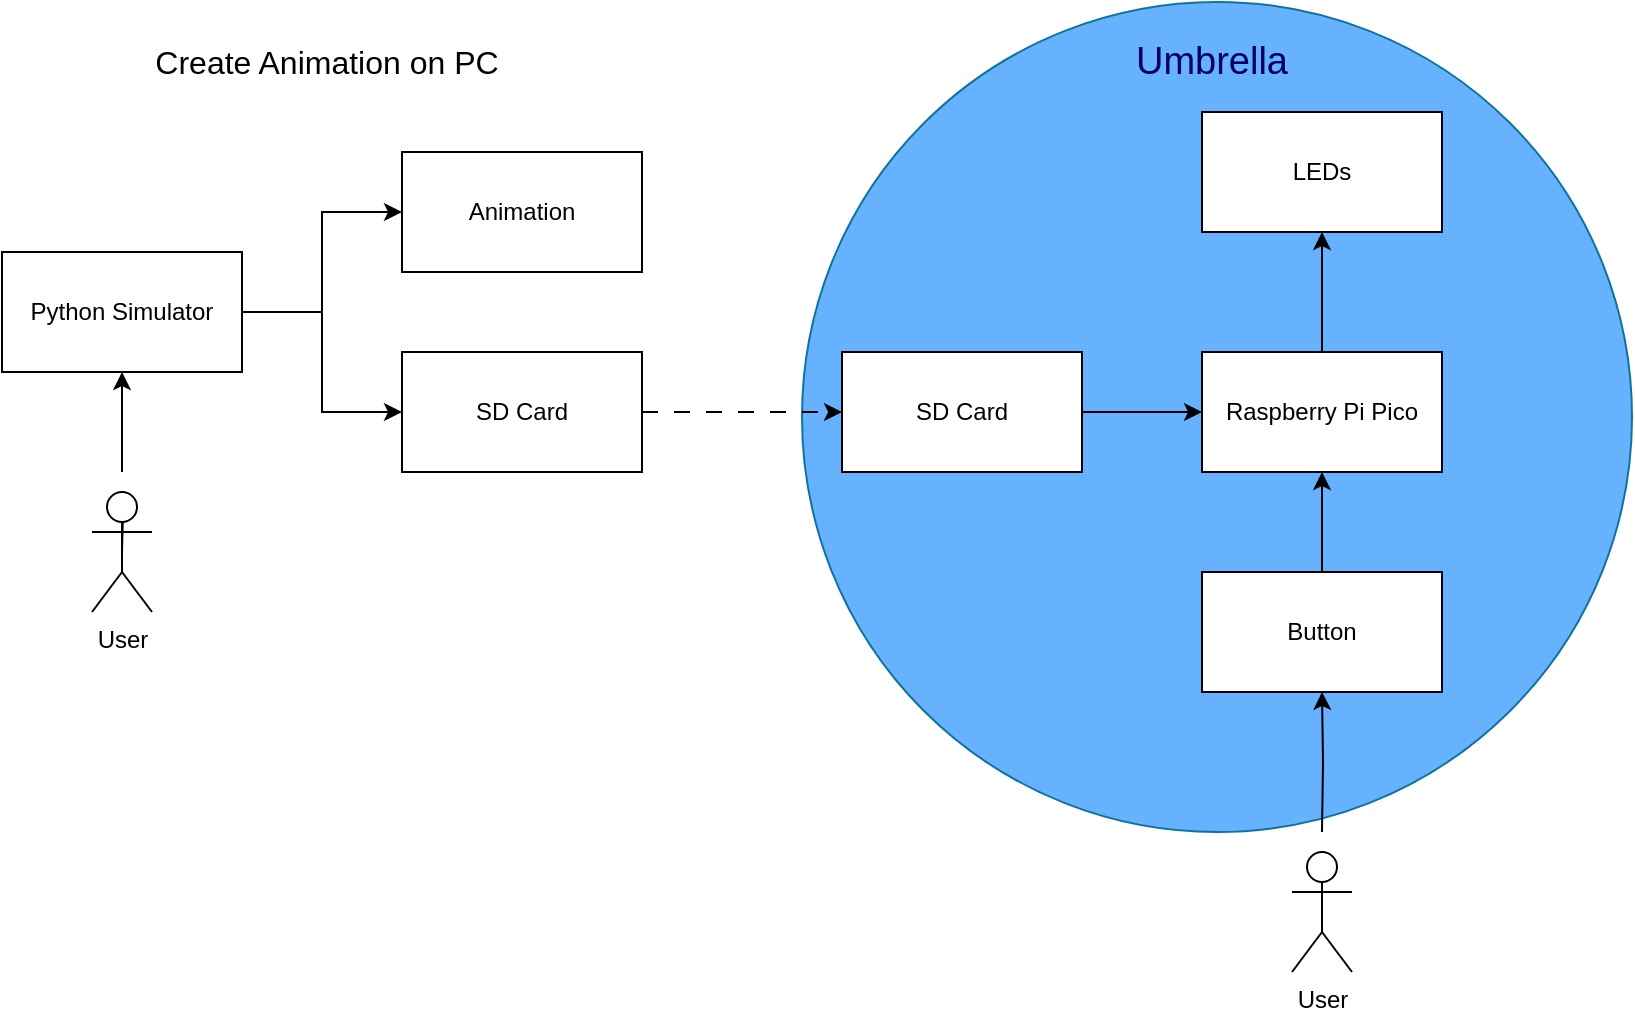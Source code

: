 <mxfile version="21.6.5" type="device">
  <diagram name="Page-1" id="9Lc6JdxliWHNLJWtn8XC">
    <mxGraphModel dx="1036" dy="614" grid="1" gridSize="10" guides="1" tooltips="1" connect="1" arrows="1" fold="1" page="1" pageScale="1" pageWidth="850" pageHeight="1100" math="0" shadow="0">
      <root>
        <mxCell id="0" />
        <mxCell id="1" parent="0" />
        <mxCell id="h8j48NyYufw8fPpHPxAc-3" value="" style="ellipse;whiteSpace=wrap;html=1;aspect=fixed;fillColor=#66B2FF;strokeColor=#10739e;" vertex="1" parent="1">
          <mxGeometry x="440" y="65" width="415" height="415" as="geometry" />
        </mxCell>
        <mxCell id="wOTnQtw7om7k06Ajij0G-13" value="" style="edgeStyle=orthogonalEdgeStyle;rounded=0;orthogonalLoop=1;jettySize=auto;html=1;" parent="1" source="wOTnQtw7om7k06Ajij0G-1" target="wOTnQtw7om7k06Ajij0G-12" edge="1">
          <mxGeometry relative="1" as="geometry">
            <Array as="points">
              <mxPoint x="200" y="220" />
              <mxPoint x="200" y="270" />
            </Array>
          </mxGeometry>
        </mxCell>
        <mxCell id="rSJH7we4_X-KRA4srmc8-5" value="" style="edgeStyle=orthogonalEdgeStyle;rounded=0;orthogonalLoop=1;jettySize=auto;html=1;" parent="1" source="wOTnQtw7om7k06Ajij0G-1" target="rSJH7we4_X-KRA4srmc8-4" edge="1">
          <mxGeometry relative="1" as="geometry" />
        </mxCell>
        <mxCell id="wOTnQtw7om7k06Ajij0G-1" value="Python Simulator" style="rounded=0;whiteSpace=wrap;html=1;" parent="1" vertex="1">
          <mxGeometry x="40" y="190" width="120" height="60" as="geometry" />
        </mxCell>
        <mxCell id="wOTnQtw7om7k06Ajij0G-8" style="edgeStyle=orthogonalEdgeStyle;rounded=0;orthogonalLoop=1;jettySize=auto;html=1;" parent="1" source="wOTnQtw7om7k06Ajij0G-2" target="wOTnQtw7om7k06Ajij0G-4" edge="1">
          <mxGeometry relative="1" as="geometry" />
        </mxCell>
        <mxCell id="wOTnQtw7om7k06Ajij0G-2" value="SD Card" style="rounded=0;whiteSpace=wrap;html=1;" parent="1" vertex="1">
          <mxGeometry x="460" y="240" width="120" height="60" as="geometry" />
        </mxCell>
        <mxCell id="wOTnQtw7om7k06Ajij0G-3" value="LEDs" style="rounded=0;whiteSpace=wrap;html=1;" parent="1" vertex="1">
          <mxGeometry x="640" y="120" width="120" height="60" as="geometry" />
        </mxCell>
        <mxCell id="wOTnQtw7om7k06Ajij0G-10" style="edgeStyle=orthogonalEdgeStyle;rounded=0;orthogonalLoop=1;jettySize=auto;html=1;entryX=0.5;entryY=1;entryDx=0;entryDy=0;" parent="1" source="wOTnQtw7om7k06Ajij0G-4" target="wOTnQtw7om7k06Ajij0G-3" edge="1">
          <mxGeometry relative="1" as="geometry" />
        </mxCell>
        <mxCell id="wOTnQtw7om7k06Ajij0G-4" value="Raspberry Pi Pico" style="rounded=0;whiteSpace=wrap;html=1;" parent="1" vertex="1">
          <mxGeometry x="640" y="240" width="120" height="60" as="geometry" />
        </mxCell>
        <mxCell id="wOTnQtw7om7k06Ajij0G-9" style="edgeStyle=orthogonalEdgeStyle;rounded=0;orthogonalLoop=1;jettySize=auto;html=1;" parent="1" source="wOTnQtw7om7k06Ajij0G-5" target="wOTnQtw7om7k06Ajij0G-4" edge="1">
          <mxGeometry relative="1" as="geometry" />
        </mxCell>
        <mxCell id="wOTnQtw7om7k06Ajij0G-5" value="Button" style="rounded=0;whiteSpace=wrap;html=1;" parent="1" vertex="1">
          <mxGeometry x="640" y="350" width="120" height="60" as="geometry" />
        </mxCell>
        <mxCell id="wOTnQtw7om7k06Ajij0G-11" style="edgeStyle=orthogonalEdgeStyle;rounded=0;orthogonalLoop=1;jettySize=auto;html=1;" parent="1" target="wOTnQtw7om7k06Ajij0G-5" edge="1">
          <mxGeometry relative="1" as="geometry">
            <mxPoint x="700" y="480" as="sourcePoint" />
          </mxGeometry>
        </mxCell>
        <mxCell id="h8j48NyYufw8fPpHPxAc-1" style="edgeStyle=orthogonalEdgeStyle;rounded=0;orthogonalLoop=1;jettySize=auto;html=1;entryX=0;entryY=0.5;entryDx=0;entryDy=0;dashed=1;dashPattern=8 8;" edge="1" parent="1" source="wOTnQtw7om7k06Ajij0G-12" target="wOTnQtw7om7k06Ajij0G-2">
          <mxGeometry relative="1" as="geometry" />
        </mxCell>
        <mxCell id="wOTnQtw7om7k06Ajij0G-12" value="SD Card" style="rounded=0;whiteSpace=wrap;html=1;" parent="1" vertex="1">
          <mxGeometry x="240" y="240" width="120" height="60" as="geometry" />
        </mxCell>
        <mxCell id="wOTnQtw7om7k06Ajij0G-14" value="User" style="shape=umlActor;verticalLabelPosition=bottom;verticalAlign=top;html=1;outlineConnect=0;" parent="1" vertex="1">
          <mxGeometry x="685" y="490" width="30" height="60" as="geometry" />
        </mxCell>
        <mxCell id="rSJH7we4_X-KRA4srmc8-1" style="edgeStyle=orthogonalEdgeStyle;rounded=0;orthogonalLoop=1;jettySize=auto;html=1;" parent="1" edge="1">
          <mxGeometry relative="1" as="geometry">
            <mxPoint x="100" y="300" as="sourcePoint" />
            <mxPoint x="100" y="250" as="targetPoint" />
          </mxGeometry>
        </mxCell>
        <mxCell id="rSJH7we4_X-KRA4srmc8-2" value="" style="edgeStyle=orthogonalEdgeStyle;rounded=0;orthogonalLoop=1;jettySize=auto;html=1;" parent="1" target="rSJH7we4_X-KRA4srmc8-3" edge="1">
          <mxGeometry relative="1" as="geometry">
            <mxPoint x="100" y="340" as="sourcePoint" />
            <mxPoint x="100" y="250" as="targetPoint" />
          </mxGeometry>
        </mxCell>
        <mxCell id="rSJH7we4_X-KRA4srmc8-3" value="User" style="shape=umlActor;verticalLabelPosition=bottom;verticalAlign=top;html=1;outlineConnect=0;" parent="1" vertex="1">
          <mxGeometry x="85" y="310" width="30" height="60" as="geometry" />
        </mxCell>
        <mxCell id="rSJH7we4_X-KRA4srmc8-4" value="Animation" style="whiteSpace=wrap;html=1;rounded=0;" parent="1" vertex="1">
          <mxGeometry x="240" y="140" width="120" height="60" as="geometry" />
        </mxCell>
        <mxCell id="h8j48NyYufw8fPpHPxAc-4" value="&lt;font style=&quot;font-size: 19px;&quot; color=&quot;#000066&quot;&gt;Umbrella&lt;/font&gt;" style="text;html=1;strokeColor=none;fillColor=none;align=center;verticalAlign=middle;whiteSpace=wrap;rounded=0;" vertex="1" parent="1">
          <mxGeometry x="615" y="80" width="60" height="30" as="geometry" />
        </mxCell>
        <mxCell id="h8j48NyYufw8fPpHPxAc-5" value="&lt;font style=&quot;font-size: 16px;&quot;&gt;Create Animation on PC&lt;/font&gt;" style="text;html=1;strokeColor=none;fillColor=none;align=center;verticalAlign=middle;whiteSpace=wrap;rounded=0;" vertex="1" parent="1">
          <mxGeometry x="115" y="80" width="175" height="30" as="geometry" />
        </mxCell>
      </root>
    </mxGraphModel>
  </diagram>
</mxfile>
